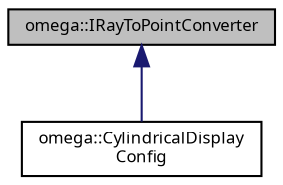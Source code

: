 digraph "omega::IRayToPointConverter"
{
  bgcolor="transparent";
  edge [fontname="FreeSans.ttf",fontsize="8",labelfontname="FreeSans.ttf",labelfontsize="8"];
  node [fontname="FreeSans.ttf",fontsize="8",shape=record];
  Node1 [label="omega::IRayToPointConverter",height=0.2,width=0.4,color="black", fillcolor="grey75", style="filled" fontcolor="black"];
  Node1 -> Node2 [dir="back",color="midnightblue",fontsize="8",style="solid",fontname="FreeSans.ttf"];
  Node2 [label="omega::CylindricalDisplay\lConfig",height=0.2,width=0.4,color="black",URL="$classomega_1_1_cylindrical_display_config.html"];
}
